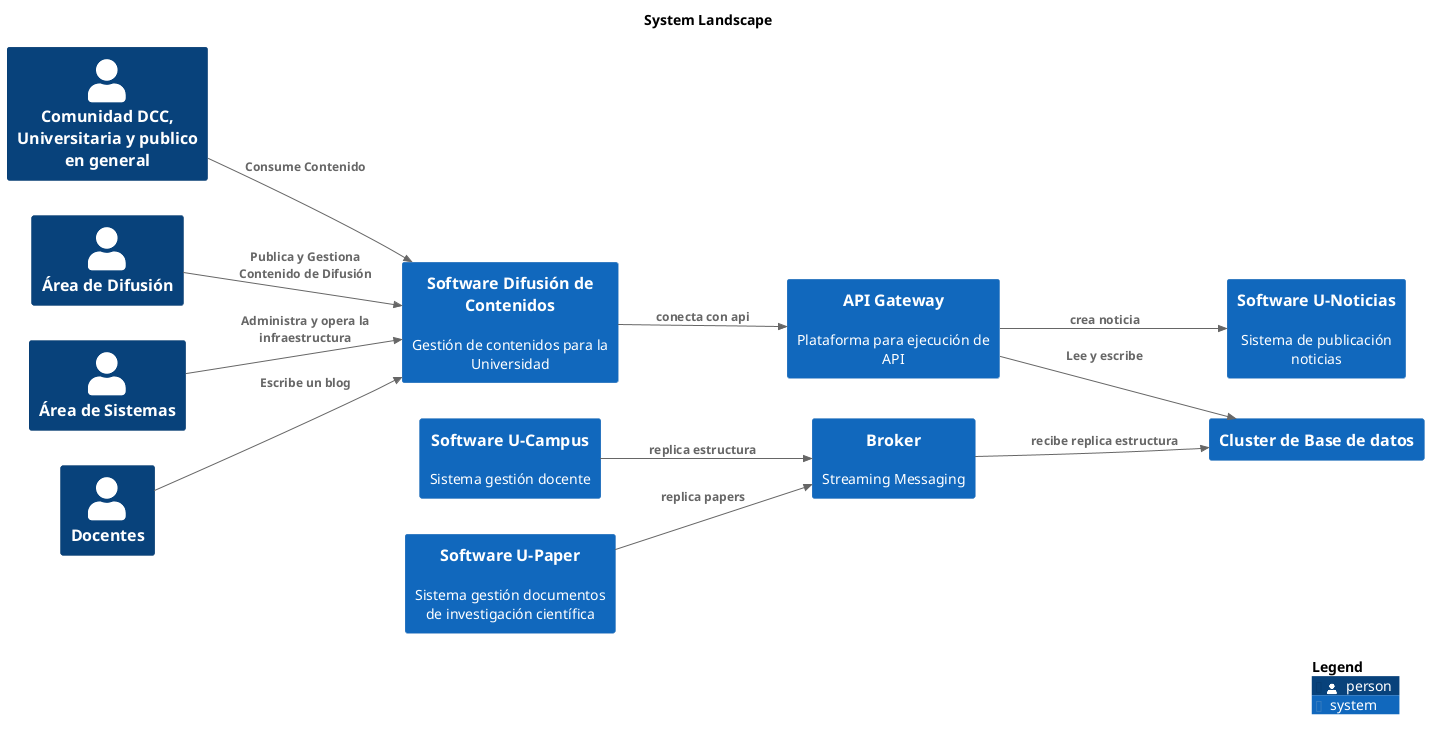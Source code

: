 @startuml
set separator none
title System Landscape

left to right direction

!include <C4/C4>
!include <C4/C4_Context>

Person(ComunidadDCCUniversitariaypublicoengeneral, "Comunidad DCC, Universitaria y publico en general", "", $tags="")
Person(ÁreadeDifusión, "Área de Difusión", "", $tags="")
System(SoftwareUNoticias, "Software U-Noticias", "Sistema de publicación noticias", $tags="")
System(SoftwareUCampus, "Software U-Campus", "Sistema gestión docente", $tags="")
Person(ÁreadeSistemas, "Área de Sistemas", "", $tags="")
System(SoftwareUPaper, "Software U-Paper", "Sistema gestión documentos de investigación científica", $tags="")
Person(Docentes, "Docentes", "", $tags="")
System(APIGateway, "API Gateway", "Plataforma para ejecución de API", $tags="")
System(ClusterdeBasededatos, "Cluster de Base de datos", "", $tags="")
System(SoftwareDifusióndeContenidos, "Software Difusión de Contenidos", "Gestión de contenidos para la Universidad", $tags="")
System(Broker, "Broker", "Streaming Messaging", $tags="")

Rel_D(Broker, ClusterdeBasededatos, "recibe replica estructura", $tags="")
Rel_D(SoftwareUCampus, Broker, "replica estructura", $tags="")
Rel_D(SoftwareUPaper, Broker, "replica papers", $tags="")
Rel_D(APIGateway, SoftwareUNoticias, "crea noticia", $tags="")
Rel_D(ComunidadDCCUniversitariaypublicoengeneral, SoftwareDifusióndeContenidos, "Consume Contenido", $tags="")
Rel_D(Docentes, SoftwareDifusióndeContenidos, "Escribe un blog", $tags="")
Rel_D(ÁreadeDifusión, SoftwareDifusióndeContenidos, "Publica y Gestiona Contenido de Difusión", $tags="")
Rel_D(ÁreadeSistemas, SoftwareDifusióndeContenidos, "Administra y opera la infraestructura", $tags="")
Rel_D(SoftwareDifusióndeContenidos, APIGateway, "conecta con api", $tags="")
Rel_D(APIGateway, ClusterdeBasededatos, "Lee y escribe", $tags="")

SHOW_LEGEND(true)
@enduml